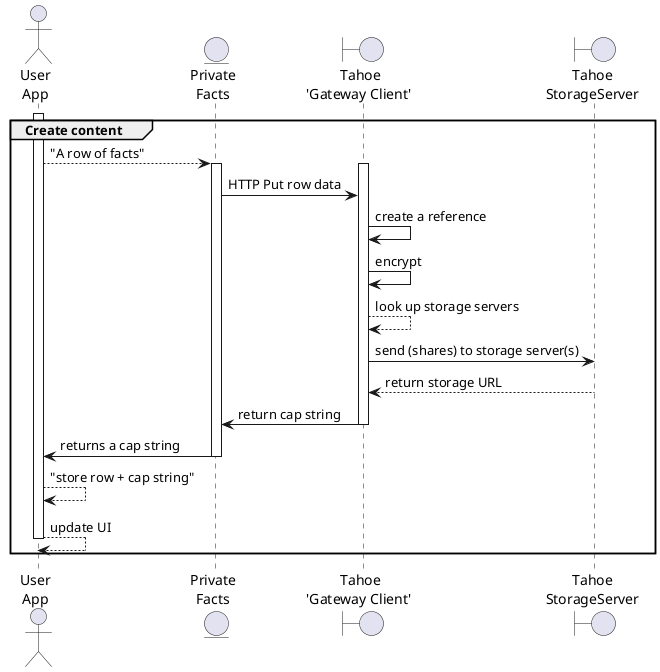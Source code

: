 @startuml
skinparam Shadowing false

actor "User\nApp" as user
entity "Private\nFacts" as pf
Boundary "Tahoe\n'Gateway Client' " as tahoe
Boundary "Tahoe\nStorageServer" as disk

group Create content
activate user
    user --> pf : "A row of facts"
    activate pf
        activate tahoe
        pf -> tahoe : HTTP Put row data
        tahoe -> tahoe : create a reference
        tahoe -> tahoe : encrypt
        tahoe --> tahoe : look up storage servers
        tahoe ->  disk : send (shares) to storage server(s)
tahoe <-- disk : return storage URL
        tahoe -> pf : return cap string
        deactivate tahoe
    pf -> user : returns a cap string
    deactivate pf
    user --> user : "store row + cap string"
user --> user : update UI
deactivate user
end
@enduml